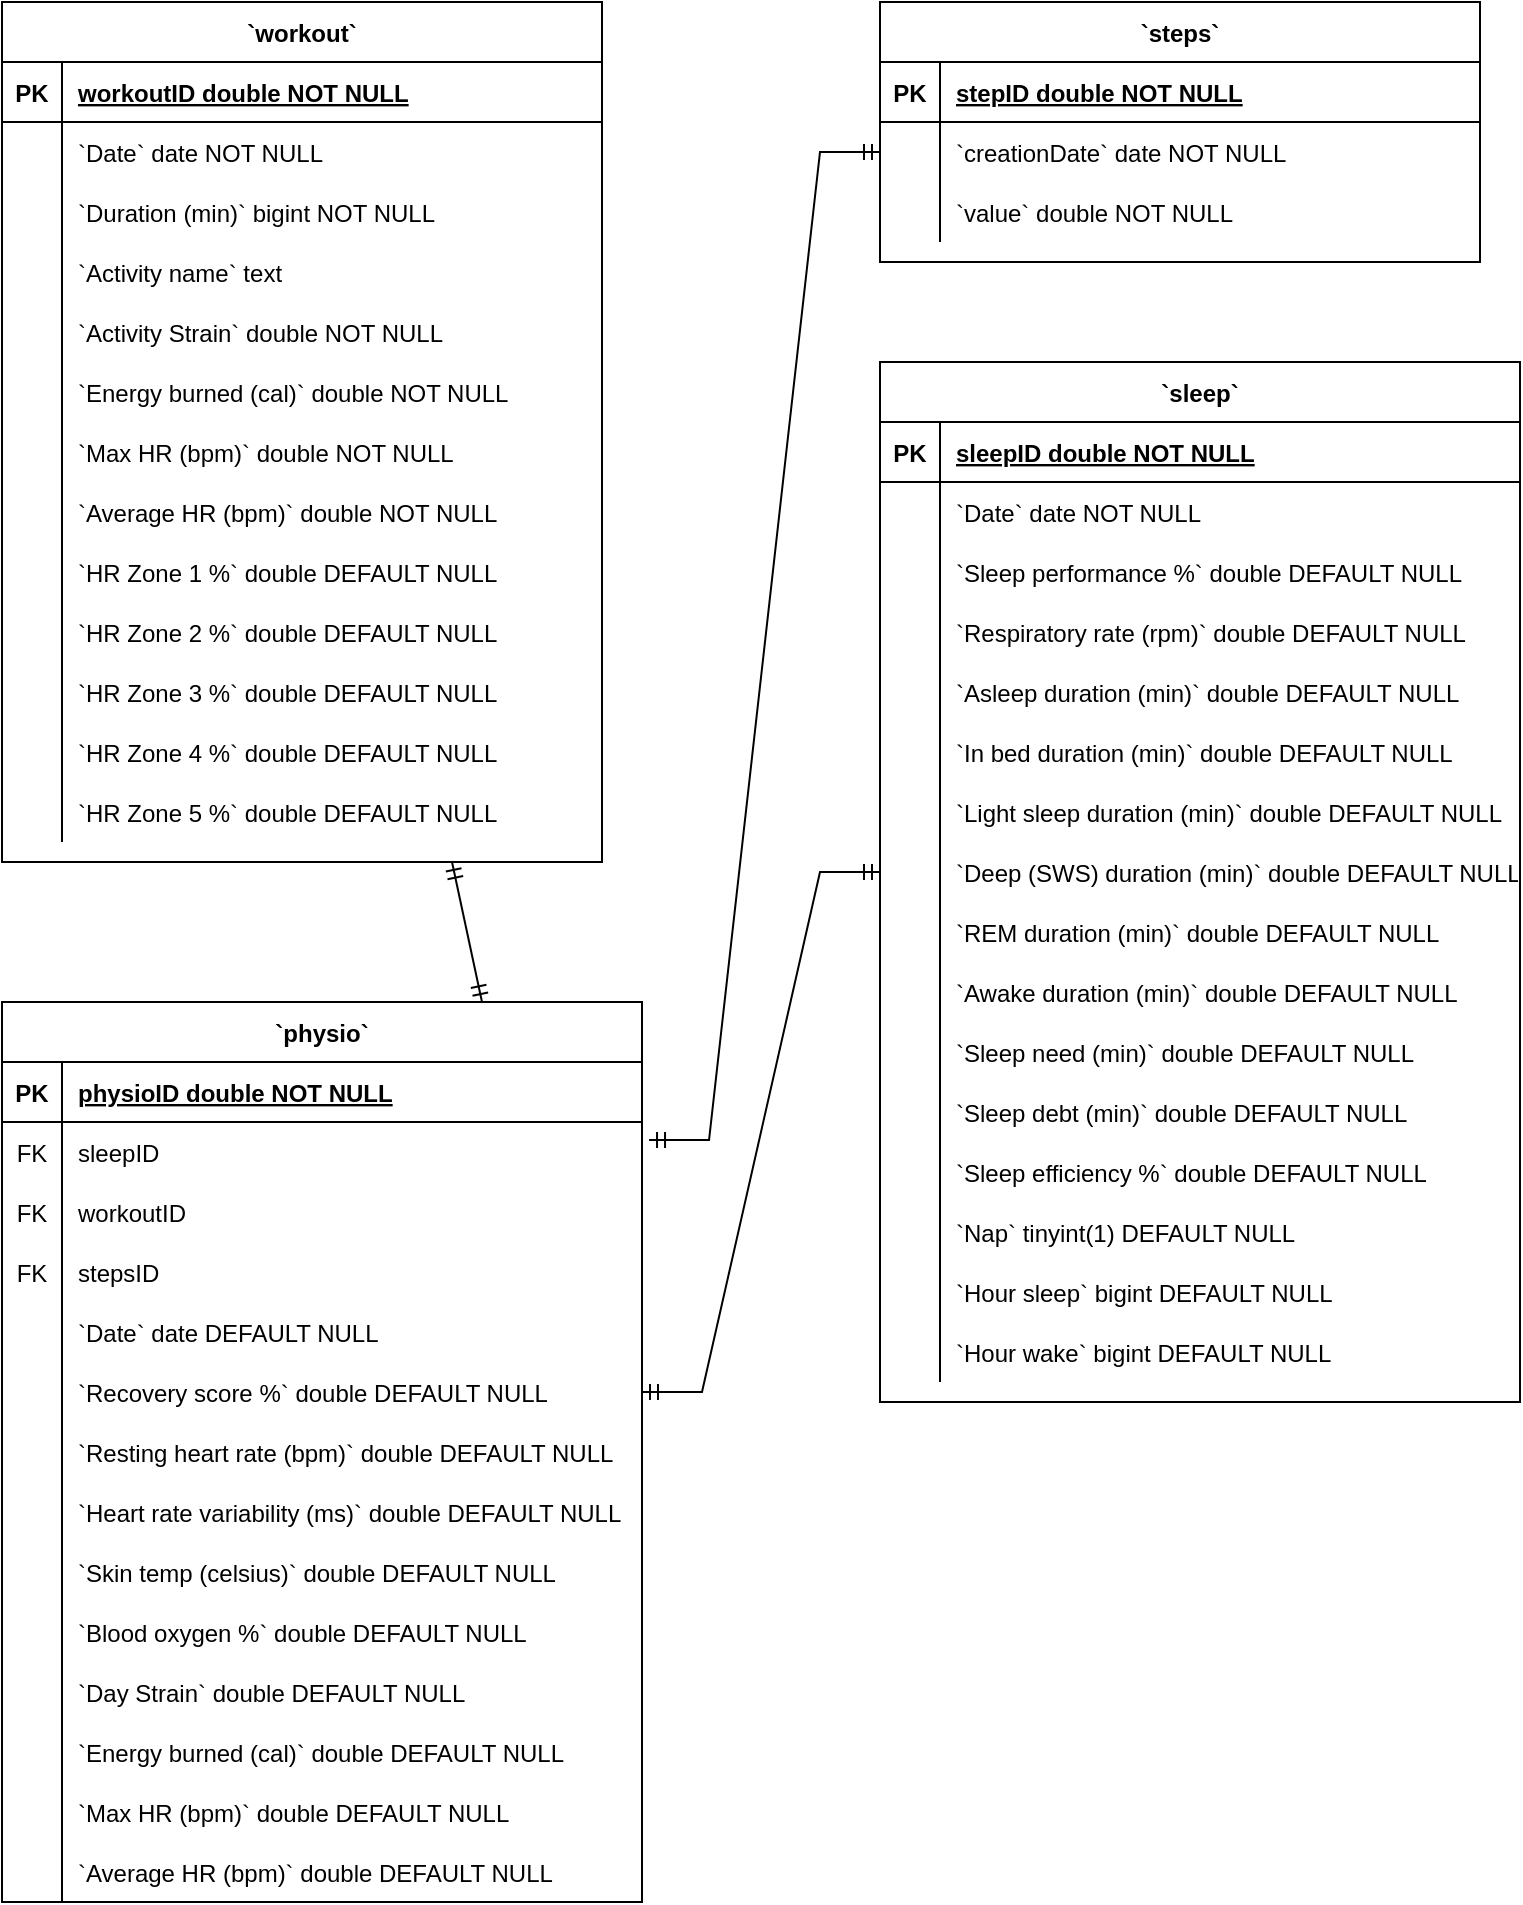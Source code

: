 <mxfile version="20.6.0" type="github">
  <diagram id="R2lEEEUBdFMjLlhIrx00" name="Page-1">
    <mxGraphModel dx="946" dy="1714" grid="1" gridSize="10" guides="1" tooltips="1" connect="1" arrows="1" fold="1" page="1" pageScale="1" pageWidth="850" pageHeight="1100" math="0" shadow="0" extFonts="Permanent Marker^https://fonts.googleapis.com/css?family=Permanent+Marker">
      <root>
        <mxCell id="0" />
        <mxCell id="1" parent="0" />
        <mxCell id="Vy5-Z5eL1tgsISnQETDO-15" value="`workout`" style="shape=table;startSize=30;container=1;collapsible=1;childLayout=tableLayout;fixedRows=1;rowLines=0;fontStyle=1;align=center;resizeLast=1;" vertex="1" parent="1">
          <mxGeometry x="41" y="-120" width="300" height="430" as="geometry" />
        </mxCell>
        <mxCell id="Vy5-Z5eL1tgsISnQETDO-247" value="" style="shape=tableRow;horizontal=0;startSize=0;swimlaneHead=0;swimlaneBody=0;fillColor=none;collapsible=0;dropTarget=0;points=[[0,0.5],[1,0.5]];portConstraint=eastwest;top=0;left=0;right=0;bottom=1;" vertex="1" parent="Vy5-Z5eL1tgsISnQETDO-15">
          <mxGeometry y="30" width="300" height="30" as="geometry" />
        </mxCell>
        <mxCell id="Vy5-Z5eL1tgsISnQETDO-248" value="PK" style="shape=partialRectangle;connectable=0;fillColor=none;top=0;left=0;bottom=0;right=0;fontStyle=1;overflow=hidden;" vertex="1" parent="Vy5-Z5eL1tgsISnQETDO-247">
          <mxGeometry width="30" height="30" as="geometry">
            <mxRectangle width="30" height="30" as="alternateBounds" />
          </mxGeometry>
        </mxCell>
        <mxCell id="Vy5-Z5eL1tgsISnQETDO-249" value="workoutID double NOT NULL" style="shape=partialRectangle;connectable=0;fillColor=none;top=0;left=0;bottom=0;right=0;align=left;spacingLeft=6;fontStyle=5;overflow=hidden;" vertex="1" parent="Vy5-Z5eL1tgsISnQETDO-247">
          <mxGeometry x="30" width="270" height="30" as="geometry">
            <mxRectangle width="270" height="30" as="alternateBounds" />
          </mxGeometry>
        </mxCell>
        <mxCell id="Vy5-Z5eL1tgsISnQETDO-52" value="" style="shape=tableRow;horizontal=0;startSize=0;swimlaneHead=0;swimlaneBody=0;fillColor=none;collapsible=0;dropTarget=0;points=[[0,0.5],[1,0.5]];portConstraint=eastwest;top=0;left=0;right=0;bottom=0;" vertex="1" parent="Vy5-Z5eL1tgsISnQETDO-15">
          <mxGeometry y="60" width="300" height="30" as="geometry" />
        </mxCell>
        <mxCell id="Vy5-Z5eL1tgsISnQETDO-53" value="" style="shape=partialRectangle;overflow=hidden;connectable=0;fillColor=none;top=0;left=0;bottom=0;right=0;fontStyle=1" vertex="1" parent="Vy5-Z5eL1tgsISnQETDO-52">
          <mxGeometry width="30" height="30" as="geometry">
            <mxRectangle width="30" height="30" as="alternateBounds" />
          </mxGeometry>
        </mxCell>
        <mxCell id="Vy5-Z5eL1tgsISnQETDO-54" value="`Date` date NOT NULL" style="shape=partialRectangle;overflow=hidden;connectable=0;fillColor=none;align=left;top=0;left=0;bottom=0;right=0;spacingLeft=6;" vertex="1" parent="Vy5-Z5eL1tgsISnQETDO-52">
          <mxGeometry x="30" width="270" height="30" as="geometry">
            <mxRectangle width="270" height="30" as="alternateBounds" />
          </mxGeometry>
        </mxCell>
        <mxCell id="Vy5-Z5eL1tgsISnQETDO-19" value="" style="shape=tableRow;horizontal=0;startSize=0;swimlaneHead=0;swimlaneBody=0;fillColor=none;collapsible=0;dropTarget=0;points=[[0,0.5],[1,0.5]];portConstraint=eastwest;top=0;left=0;right=0;bottom=0;" vertex="1" parent="Vy5-Z5eL1tgsISnQETDO-15">
          <mxGeometry y="90" width="300" height="30" as="geometry" />
        </mxCell>
        <mxCell id="Vy5-Z5eL1tgsISnQETDO-20" value="" style="shape=partialRectangle;overflow=hidden;connectable=0;fillColor=none;top=0;left=0;bottom=0;right=0;" vertex="1" parent="Vy5-Z5eL1tgsISnQETDO-19">
          <mxGeometry width="30" height="30" as="geometry">
            <mxRectangle width="30" height="30" as="alternateBounds" />
          </mxGeometry>
        </mxCell>
        <mxCell id="Vy5-Z5eL1tgsISnQETDO-21" value="`Duration (min)` bigint NOT NULL" style="shape=partialRectangle;overflow=hidden;connectable=0;fillColor=none;align=left;top=0;left=0;bottom=0;right=0;spacingLeft=6;" vertex="1" parent="Vy5-Z5eL1tgsISnQETDO-19">
          <mxGeometry x="30" width="270" height="30" as="geometry">
            <mxRectangle width="270" height="30" as="alternateBounds" />
          </mxGeometry>
        </mxCell>
        <mxCell id="Vy5-Z5eL1tgsISnQETDO-22" value="" style="shape=tableRow;horizontal=0;startSize=0;swimlaneHead=0;swimlaneBody=0;fillColor=none;collapsible=0;dropTarget=0;points=[[0,0.5],[1,0.5]];portConstraint=eastwest;top=0;left=0;right=0;bottom=0;" vertex="1" parent="Vy5-Z5eL1tgsISnQETDO-15">
          <mxGeometry y="120" width="300" height="30" as="geometry" />
        </mxCell>
        <mxCell id="Vy5-Z5eL1tgsISnQETDO-23" value="" style="shape=partialRectangle;overflow=hidden;connectable=0;fillColor=none;top=0;left=0;bottom=0;right=0;" vertex="1" parent="Vy5-Z5eL1tgsISnQETDO-22">
          <mxGeometry width="30" height="30" as="geometry">
            <mxRectangle width="30" height="30" as="alternateBounds" />
          </mxGeometry>
        </mxCell>
        <mxCell id="Vy5-Z5eL1tgsISnQETDO-24" value="`Activity name` text" style="shape=partialRectangle;overflow=hidden;connectable=0;fillColor=none;align=left;top=0;left=0;bottom=0;right=0;spacingLeft=6;" vertex="1" parent="Vy5-Z5eL1tgsISnQETDO-22">
          <mxGeometry x="30" width="270" height="30" as="geometry">
            <mxRectangle width="270" height="30" as="alternateBounds" />
          </mxGeometry>
        </mxCell>
        <mxCell id="Vy5-Z5eL1tgsISnQETDO-25" value="" style="shape=tableRow;horizontal=0;startSize=0;swimlaneHead=0;swimlaneBody=0;fillColor=none;collapsible=0;dropTarget=0;points=[[0,0.5],[1,0.5]];portConstraint=eastwest;top=0;left=0;right=0;bottom=0;" vertex="1" parent="Vy5-Z5eL1tgsISnQETDO-15">
          <mxGeometry y="150" width="300" height="30" as="geometry" />
        </mxCell>
        <mxCell id="Vy5-Z5eL1tgsISnQETDO-26" value="" style="shape=partialRectangle;overflow=hidden;connectable=0;fillColor=none;top=0;left=0;bottom=0;right=0;" vertex="1" parent="Vy5-Z5eL1tgsISnQETDO-25">
          <mxGeometry width="30" height="30" as="geometry">
            <mxRectangle width="30" height="30" as="alternateBounds" />
          </mxGeometry>
        </mxCell>
        <mxCell id="Vy5-Z5eL1tgsISnQETDO-27" value="`Activity Strain` double NOT NULL" style="shape=partialRectangle;overflow=hidden;connectable=0;fillColor=none;align=left;top=0;left=0;bottom=0;right=0;spacingLeft=6;" vertex="1" parent="Vy5-Z5eL1tgsISnQETDO-25">
          <mxGeometry x="30" width="270" height="30" as="geometry">
            <mxRectangle width="270" height="30" as="alternateBounds" />
          </mxGeometry>
        </mxCell>
        <mxCell id="Vy5-Z5eL1tgsISnQETDO-28" value="" style="shape=tableRow;horizontal=0;startSize=0;swimlaneHead=0;swimlaneBody=0;fillColor=none;collapsible=0;dropTarget=0;points=[[0,0.5],[1,0.5]];portConstraint=eastwest;top=0;left=0;right=0;bottom=0;" vertex="1" parent="Vy5-Z5eL1tgsISnQETDO-15">
          <mxGeometry y="180" width="300" height="30" as="geometry" />
        </mxCell>
        <mxCell id="Vy5-Z5eL1tgsISnQETDO-29" value="" style="shape=partialRectangle;overflow=hidden;connectable=0;fillColor=none;top=0;left=0;bottom=0;right=0;" vertex="1" parent="Vy5-Z5eL1tgsISnQETDO-28">
          <mxGeometry width="30" height="30" as="geometry">
            <mxRectangle width="30" height="30" as="alternateBounds" />
          </mxGeometry>
        </mxCell>
        <mxCell id="Vy5-Z5eL1tgsISnQETDO-30" value="`Energy burned (cal)` double NOT NULL" style="shape=partialRectangle;overflow=hidden;connectable=0;fillColor=none;align=left;top=0;left=0;bottom=0;right=0;spacingLeft=6;" vertex="1" parent="Vy5-Z5eL1tgsISnQETDO-28">
          <mxGeometry x="30" width="270" height="30" as="geometry">
            <mxRectangle width="270" height="30" as="alternateBounds" />
          </mxGeometry>
        </mxCell>
        <mxCell id="Vy5-Z5eL1tgsISnQETDO-31" value="" style="shape=tableRow;horizontal=0;startSize=0;swimlaneHead=0;swimlaneBody=0;fillColor=none;collapsible=0;dropTarget=0;points=[[0,0.5],[1,0.5]];portConstraint=eastwest;top=0;left=0;right=0;bottom=0;" vertex="1" parent="Vy5-Z5eL1tgsISnQETDO-15">
          <mxGeometry y="210" width="300" height="30" as="geometry" />
        </mxCell>
        <mxCell id="Vy5-Z5eL1tgsISnQETDO-32" value="" style="shape=partialRectangle;overflow=hidden;connectable=0;fillColor=none;top=0;left=0;bottom=0;right=0;" vertex="1" parent="Vy5-Z5eL1tgsISnQETDO-31">
          <mxGeometry width="30" height="30" as="geometry">
            <mxRectangle width="30" height="30" as="alternateBounds" />
          </mxGeometry>
        </mxCell>
        <mxCell id="Vy5-Z5eL1tgsISnQETDO-33" value="`Max HR (bpm)` double NOT NULL" style="shape=partialRectangle;overflow=hidden;connectable=0;fillColor=none;align=left;top=0;left=0;bottom=0;right=0;spacingLeft=6;" vertex="1" parent="Vy5-Z5eL1tgsISnQETDO-31">
          <mxGeometry x="30" width="270" height="30" as="geometry">
            <mxRectangle width="270" height="30" as="alternateBounds" />
          </mxGeometry>
        </mxCell>
        <mxCell id="Vy5-Z5eL1tgsISnQETDO-34" value="" style="shape=tableRow;horizontal=0;startSize=0;swimlaneHead=0;swimlaneBody=0;fillColor=none;collapsible=0;dropTarget=0;points=[[0,0.5],[1,0.5]];portConstraint=eastwest;top=0;left=0;right=0;bottom=0;" vertex="1" parent="Vy5-Z5eL1tgsISnQETDO-15">
          <mxGeometry y="240" width="300" height="30" as="geometry" />
        </mxCell>
        <mxCell id="Vy5-Z5eL1tgsISnQETDO-35" value="" style="shape=partialRectangle;overflow=hidden;connectable=0;fillColor=none;top=0;left=0;bottom=0;right=0;" vertex="1" parent="Vy5-Z5eL1tgsISnQETDO-34">
          <mxGeometry width="30" height="30" as="geometry">
            <mxRectangle width="30" height="30" as="alternateBounds" />
          </mxGeometry>
        </mxCell>
        <mxCell id="Vy5-Z5eL1tgsISnQETDO-36" value="`Average HR (bpm)` double NOT NULL" style="shape=partialRectangle;overflow=hidden;connectable=0;fillColor=none;align=left;top=0;left=0;bottom=0;right=0;spacingLeft=6;" vertex="1" parent="Vy5-Z5eL1tgsISnQETDO-34">
          <mxGeometry x="30" width="270" height="30" as="geometry">
            <mxRectangle width="270" height="30" as="alternateBounds" />
          </mxGeometry>
        </mxCell>
        <mxCell id="Vy5-Z5eL1tgsISnQETDO-37" value="" style="shape=tableRow;horizontal=0;startSize=0;swimlaneHead=0;swimlaneBody=0;fillColor=none;collapsible=0;dropTarget=0;points=[[0,0.5],[1,0.5]];portConstraint=eastwest;top=0;left=0;right=0;bottom=0;" vertex="1" parent="Vy5-Z5eL1tgsISnQETDO-15">
          <mxGeometry y="270" width="300" height="30" as="geometry" />
        </mxCell>
        <mxCell id="Vy5-Z5eL1tgsISnQETDO-38" value="" style="shape=partialRectangle;overflow=hidden;connectable=0;fillColor=none;top=0;left=0;bottom=0;right=0;" vertex="1" parent="Vy5-Z5eL1tgsISnQETDO-37">
          <mxGeometry width="30" height="30" as="geometry">
            <mxRectangle width="30" height="30" as="alternateBounds" />
          </mxGeometry>
        </mxCell>
        <mxCell id="Vy5-Z5eL1tgsISnQETDO-39" value="`HR Zone 1 %` double DEFAULT NULL" style="shape=partialRectangle;overflow=hidden;connectable=0;fillColor=none;align=left;top=0;left=0;bottom=0;right=0;spacingLeft=6;" vertex="1" parent="Vy5-Z5eL1tgsISnQETDO-37">
          <mxGeometry x="30" width="270" height="30" as="geometry">
            <mxRectangle width="270" height="30" as="alternateBounds" />
          </mxGeometry>
        </mxCell>
        <mxCell id="Vy5-Z5eL1tgsISnQETDO-40" value="" style="shape=tableRow;horizontal=0;startSize=0;swimlaneHead=0;swimlaneBody=0;fillColor=none;collapsible=0;dropTarget=0;points=[[0,0.5],[1,0.5]];portConstraint=eastwest;top=0;left=0;right=0;bottom=0;" vertex="1" parent="Vy5-Z5eL1tgsISnQETDO-15">
          <mxGeometry y="300" width="300" height="30" as="geometry" />
        </mxCell>
        <mxCell id="Vy5-Z5eL1tgsISnQETDO-41" value="" style="shape=partialRectangle;overflow=hidden;connectable=0;fillColor=none;top=0;left=0;bottom=0;right=0;" vertex="1" parent="Vy5-Z5eL1tgsISnQETDO-40">
          <mxGeometry width="30" height="30" as="geometry">
            <mxRectangle width="30" height="30" as="alternateBounds" />
          </mxGeometry>
        </mxCell>
        <mxCell id="Vy5-Z5eL1tgsISnQETDO-42" value="`HR Zone 2 %` double DEFAULT NULL" style="shape=partialRectangle;overflow=hidden;connectable=0;fillColor=none;align=left;top=0;left=0;bottom=0;right=0;spacingLeft=6;" vertex="1" parent="Vy5-Z5eL1tgsISnQETDO-40">
          <mxGeometry x="30" width="270" height="30" as="geometry">
            <mxRectangle width="270" height="30" as="alternateBounds" />
          </mxGeometry>
        </mxCell>
        <mxCell id="Vy5-Z5eL1tgsISnQETDO-43" value="" style="shape=tableRow;horizontal=0;startSize=0;swimlaneHead=0;swimlaneBody=0;fillColor=none;collapsible=0;dropTarget=0;points=[[0,0.5],[1,0.5]];portConstraint=eastwest;top=0;left=0;right=0;bottom=0;" vertex="1" parent="Vy5-Z5eL1tgsISnQETDO-15">
          <mxGeometry y="330" width="300" height="30" as="geometry" />
        </mxCell>
        <mxCell id="Vy5-Z5eL1tgsISnQETDO-44" value="" style="shape=partialRectangle;overflow=hidden;connectable=0;fillColor=none;top=0;left=0;bottom=0;right=0;" vertex="1" parent="Vy5-Z5eL1tgsISnQETDO-43">
          <mxGeometry width="30" height="30" as="geometry">
            <mxRectangle width="30" height="30" as="alternateBounds" />
          </mxGeometry>
        </mxCell>
        <mxCell id="Vy5-Z5eL1tgsISnQETDO-45" value="`HR Zone 3 %` double DEFAULT NULL" style="shape=partialRectangle;overflow=hidden;connectable=0;fillColor=none;align=left;top=0;left=0;bottom=0;right=0;spacingLeft=6;" vertex="1" parent="Vy5-Z5eL1tgsISnQETDO-43">
          <mxGeometry x="30" width="270" height="30" as="geometry">
            <mxRectangle width="270" height="30" as="alternateBounds" />
          </mxGeometry>
        </mxCell>
        <mxCell id="Vy5-Z5eL1tgsISnQETDO-46" value="" style="shape=tableRow;horizontal=0;startSize=0;swimlaneHead=0;swimlaneBody=0;fillColor=none;collapsible=0;dropTarget=0;points=[[0,0.5],[1,0.5]];portConstraint=eastwest;top=0;left=0;right=0;bottom=0;" vertex="1" parent="Vy5-Z5eL1tgsISnQETDO-15">
          <mxGeometry y="360" width="300" height="30" as="geometry" />
        </mxCell>
        <mxCell id="Vy5-Z5eL1tgsISnQETDO-47" value="" style="shape=partialRectangle;overflow=hidden;connectable=0;fillColor=none;top=0;left=0;bottom=0;right=0;" vertex="1" parent="Vy5-Z5eL1tgsISnQETDO-46">
          <mxGeometry width="30" height="30" as="geometry">
            <mxRectangle width="30" height="30" as="alternateBounds" />
          </mxGeometry>
        </mxCell>
        <mxCell id="Vy5-Z5eL1tgsISnQETDO-48" value="`HR Zone 4 %` double DEFAULT NULL" style="shape=partialRectangle;overflow=hidden;connectable=0;fillColor=none;align=left;top=0;left=0;bottom=0;right=0;spacingLeft=6;" vertex="1" parent="Vy5-Z5eL1tgsISnQETDO-46">
          <mxGeometry x="30" width="270" height="30" as="geometry">
            <mxRectangle width="270" height="30" as="alternateBounds" />
          </mxGeometry>
        </mxCell>
        <mxCell id="Vy5-Z5eL1tgsISnQETDO-49" value="" style="shape=tableRow;horizontal=0;startSize=0;swimlaneHead=0;swimlaneBody=0;fillColor=none;collapsible=0;dropTarget=0;points=[[0,0.5],[1,0.5]];portConstraint=eastwest;top=0;left=0;right=0;bottom=0;" vertex="1" parent="Vy5-Z5eL1tgsISnQETDO-15">
          <mxGeometry y="390" width="300" height="30" as="geometry" />
        </mxCell>
        <mxCell id="Vy5-Z5eL1tgsISnQETDO-50" value="" style="shape=partialRectangle;overflow=hidden;connectable=0;fillColor=none;top=0;left=0;bottom=0;right=0;" vertex="1" parent="Vy5-Z5eL1tgsISnQETDO-49">
          <mxGeometry width="30" height="30" as="geometry">
            <mxRectangle width="30" height="30" as="alternateBounds" />
          </mxGeometry>
        </mxCell>
        <mxCell id="Vy5-Z5eL1tgsISnQETDO-51" value="`HR Zone 5 %` double DEFAULT NULL" style="shape=partialRectangle;overflow=hidden;connectable=0;fillColor=none;align=left;top=0;left=0;bottom=0;right=0;spacingLeft=6;" vertex="1" parent="Vy5-Z5eL1tgsISnQETDO-49">
          <mxGeometry x="30" width="270" height="30" as="geometry">
            <mxRectangle width="270" height="30" as="alternateBounds" />
          </mxGeometry>
        </mxCell>
        <mxCell id="Vy5-Z5eL1tgsISnQETDO-96" value="`steps`" style="shape=table;startSize=30;container=1;collapsible=1;childLayout=tableLayout;fixedRows=1;rowLines=0;fontStyle=1;align=center;resizeLast=1;" vertex="1" parent="1">
          <mxGeometry x="480" y="-120" width="300" height="130" as="geometry" />
        </mxCell>
        <mxCell id="Vy5-Z5eL1tgsISnQETDO-250" value="" style="shape=tableRow;horizontal=0;startSize=0;swimlaneHead=0;swimlaneBody=0;fillColor=none;collapsible=0;dropTarget=0;points=[[0,0.5],[1,0.5]];portConstraint=eastwest;top=0;left=0;right=0;bottom=1;" vertex="1" parent="Vy5-Z5eL1tgsISnQETDO-96">
          <mxGeometry y="30" width="300" height="30" as="geometry" />
        </mxCell>
        <mxCell id="Vy5-Z5eL1tgsISnQETDO-251" value="PK" style="shape=partialRectangle;connectable=0;fillColor=none;top=0;left=0;bottom=0;right=0;fontStyle=1;overflow=hidden;" vertex="1" parent="Vy5-Z5eL1tgsISnQETDO-250">
          <mxGeometry width="30" height="30" as="geometry">
            <mxRectangle width="30" height="30" as="alternateBounds" />
          </mxGeometry>
        </mxCell>
        <mxCell id="Vy5-Z5eL1tgsISnQETDO-252" value="stepID double NOT NULL" style="shape=partialRectangle;connectable=0;fillColor=none;top=0;left=0;bottom=0;right=0;align=left;spacingLeft=6;fontStyle=5;overflow=hidden;" vertex="1" parent="Vy5-Z5eL1tgsISnQETDO-250">
          <mxGeometry x="30" width="270" height="30" as="geometry">
            <mxRectangle width="270" height="30" as="alternateBounds" />
          </mxGeometry>
        </mxCell>
        <mxCell id="Vy5-Z5eL1tgsISnQETDO-97" value="" style="shape=tableRow;horizontal=0;startSize=0;swimlaneHead=0;swimlaneBody=0;fillColor=none;collapsible=0;dropTarget=0;points=[[0,0.5],[1,0.5]];portConstraint=eastwest;top=0;left=0;right=0;bottom=0;" vertex="1" parent="Vy5-Z5eL1tgsISnQETDO-96">
          <mxGeometry y="60" width="300" height="30" as="geometry" />
        </mxCell>
        <mxCell id="Vy5-Z5eL1tgsISnQETDO-98" value="" style="shape=partialRectangle;overflow=hidden;connectable=0;fillColor=none;top=0;left=0;bottom=0;right=0;fontStyle=1" vertex="1" parent="Vy5-Z5eL1tgsISnQETDO-97">
          <mxGeometry width="30" height="30" as="geometry">
            <mxRectangle width="30" height="30" as="alternateBounds" />
          </mxGeometry>
        </mxCell>
        <mxCell id="Vy5-Z5eL1tgsISnQETDO-99" value="`creationDate` date NOT NULL" style="shape=partialRectangle;overflow=hidden;connectable=0;fillColor=none;align=left;top=0;left=0;bottom=0;right=0;spacingLeft=6;" vertex="1" parent="Vy5-Z5eL1tgsISnQETDO-97">
          <mxGeometry x="30" width="270" height="30" as="geometry">
            <mxRectangle width="270" height="30" as="alternateBounds" />
          </mxGeometry>
        </mxCell>
        <mxCell id="Vy5-Z5eL1tgsISnQETDO-100" value="" style="shape=tableRow;horizontal=0;startSize=0;swimlaneHead=0;swimlaneBody=0;fillColor=none;collapsible=0;dropTarget=0;points=[[0,0.5],[1,0.5]];portConstraint=eastwest;top=0;left=0;right=0;bottom=0;" vertex="1" parent="Vy5-Z5eL1tgsISnQETDO-96">
          <mxGeometry y="90" width="300" height="30" as="geometry" />
        </mxCell>
        <mxCell id="Vy5-Z5eL1tgsISnQETDO-101" value="" style="shape=partialRectangle;overflow=hidden;connectable=0;fillColor=none;top=0;left=0;bottom=0;right=0;" vertex="1" parent="Vy5-Z5eL1tgsISnQETDO-100">
          <mxGeometry width="30" height="30" as="geometry">
            <mxRectangle width="30" height="30" as="alternateBounds" />
          </mxGeometry>
        </mxCell>
        <mxCell id="Vy5-Z5eL1tgsISnQETDO-102" value="`value` double NOT NULL" style="shape=partialRectangle;overflow=hidden;connectable=0;fillColor=none;align=left;top=0;left=0;bottom=0;right=0;spacingLeft=6;" vertex="1" parent="Vy5-Z5eL1tgsISnQETDO-100">
          <mxGeometry x="30" width="270" height="30" as="geometry">
            <mxRectangle width="270" height="30" as="alternateBounds" />
          </mxGeometry>
        </mxCell>
        <mxCell id="Vy5-Z5eL1tgsISnQETDO-106" value="`sleep`" style="shape=table;startSize=30;container=1;collapsible=1;childLayout=tableLayout;fixedRows=1;rowLines=0;fontStyle=1;align=center;resizeLast=1;" vertex="1" parent="1">
          <mxGeometry x="480" y="60" width="320" height="520" as="geometry" />
        </mxCell>
        <mxCell id="Vy5-Z5eL1tgsISnQETDO-253" value="" style="shape=tableRow;horizontal=0;startSize=0;swimlaneHead=0;swimlaneBody=0;fillColor=none;collapsible=0;dropTarget=0;points=[[0,0.5],[1,0.5]];portConstraint=eastwest;top=0;left=0;right=0;bottom=1;" vertex="1" parent="Vy5-Z5eL1tgsISnQETDO-106">
          <mxGeometry y="30" width="320" height="30" as="geometry" />
        </mxCell>
        <mxCell id="Vy5-Z5eL1tgsISnQETDO-254" value="PK" style="shape=partialRectangle;connectable=0;fillColor=none;top=0;left=0;bottom=0;right=0;fontStyle=1;overflow=hidden;" vertex="1" parent="Vy5-Z5eL1tgsISnQETDO-253">
          <mxGeometry width="30" height="30" as="geometry">
            <mxRectangle width="30" height="30" as="alternateBounds" />
          </mxGeometry>
        </mxCell>
        <mxCell id="Vy5-Z5eL1tgsISnQETDO-255" value="sleepID double NOT NULL" style="shape=partialRectangle;connectable=0;fillColor=none;top=0;left=0;bottom=0;right=0;align=left;spacingLeft=6;fontStyle=5;overflow=hidden;" vertex="1" parent="Vy5-Z5eL1tgsISnQETDO-253">
          <mxGeometry x="30" width="290" height="30" as="geometry">
            <mxRectangle width="290" height="30" as="alternateBounds" />
          </mxGeometry>
        </mxCell>
        <mxCell id="Vy5-Z5eL1tgsISnQETDO-146" value="" style="shape=tableRow;horizontal=0;startSize=0;swimlaneHead=0;swimlaneBody=0;fillColor=none;collapsible=0;dropTarget=0;points=[[0,0.5],[1,0.5]];portConstraint=eastwest;top=0;left=0;right=0;bottom=0;" vertex="1" parent="Vy5-Z5eL1tgsISnQETDO-106">
          <mxGeometry y="60" width="320" height="30" as="geometry" />
        </mxCell>
        <mxCell id="Vy5-Z5eL1tgsISnQETDO-147" value="" style="shape=partialRectangle;overflow=hidden;connectable=0;fillColor=none;top=0;left=0;bottom=0;right=0;fontStyle=1" vertex="1" parent="Vy5-Z5eL1tgsISnQETDO-146">
          <mxGeometry width="30" height="30" as="geometry">
            <mxRectangle width="30" height="30" as="alternateBounds" />
          </mxGeometry>
        </mxCell>
        <mxCell id="Vy5-Z5eL1tgsISnQETDO-148" value="`Date` date NOT NULL" style="shape=partialRectangle;overflow=hidden;connectable=0;fillColor=none;align=left;top=0;left=0;bottom=0;right=0;spacingLeft=6;" vertex="1" parent="Vy5-Z5eL1tgsISnQETDO-146">
          <mxGeometry x="30" width="290" height="30" as="geometry">
            <mxRectangle width="290" height="30" as="alternateBounds" />
          </mxGeometry>
        </mxCell>
        <mxCell id="Vy5-Z5eL1tgsISnQETDO-110" value="" style="shape=tableRow;horizontal=0;startSize=0;swimlaneHead=0;swimlaneBody=0;fillColor=none;collapsible=0;dropTarget=0;points=[[0,0.5],[1,0.5]];portConstraint=eastwest;top=0;left=0;right=0;bottom=0;" vertex="1" parent="Vy5-Z5eL1tgsISnQETDO-106">
          <mxGeometry y="90" width="320" height="30" as="geometry" />
        </mxCell>
        <mxCell id="Vy5-Z5eL1tgsISnQETDO-111" value="" style="shape=partialRectangle;overflow=hidden;connectable=0;fillColor=none;top=0;left=0;bottom=0;right=0;" vertex="1" parent="Vy5-Z5eL1tgsISnQETDO-110">
          <mxGeometry width="30" height="30" as="geometry">
            <mxRectangle width="30" height="30" as="alternateBounds" />
          </mxGeometry>
        </mxCell>
        <mxCell id="Vy5-Z5eL1tgsISnQETDO-112" value="`Sleep performance %` double DEFAULT NULL" style="shape=partialRectangle;overflow=hidden;connectable=0;fillColor=none;align=left;top=0;left=0;bottom=0;right=0;spacingLeft=6;" vertex="1" parent="Vy5-Z5eL1tgsISnQETDO-110">
          <mxGeometry x="30" width="290" height="30" as="geometry">
            <mxRectangle width="290" height="30" as="alternateBounds" />
          </mxGeometry>
        </mxCell>
        <mxCell id="Vy5-Z5eL1tgsISnQETDO-113" value="" style="shape=tableRow;horizontal=0;startSize=0;swimlaneHead=0;swimlaneBody=0;fillColor=none;collapsible=0;dropTarget=0;points=[[0,0.5],[1,0.5]];portConstraint=eastwest;top=0;left=0;right=0;bottom=0;" vertex="1" parent="Vy5-Z5eL1tgsISnQETDO-106">
          <mxGeometry y="120" width="320" height="30" as="geometry" />
        </mxCell>
        <mxCell id="Vy5-Z5eL1tgsISnQETDO-114" value="" style="shape=partialRectangle;overflow=hidden;connectable=0;fillColor=none;top=0;left=0;bottom=0;right=0;" vertex="1" parent="Vy5-Z5eL1tgsISnQETDO-113">
          <mxGeometry width="30" height="30" as="geometry">
            <mxRectangle width="30" height="30" as="alternateBounds" />
          </mxGeometry>
        </mxCell>
        <mxCell id="Vy5-Z5eL1tgsISnQETDO-115" value="`Respiratory rate (rpm)` double DEFAULT NULL" style="shape=partialRectangle;overflow=hidden;connectable=0;fillColor=none;align=left;top=0;left=0;bottom=0;right=0;spacingLeft=6;" vertex="1" parent="Vy5-Z5eL1tgsISnQETDO-113">
          <mxGeometry x="30" width="290" height="30" as="geometry">
            <mxRectangle width="290" height="30" as="alternateBounds" />
          </mxGeometry>
        </mxCell>
        <mxCell id="Vy5-Z5eL1tgsISnQETDO-116" value="" style="shape=tableRow;horizontal=0;startSize=0;swimlaneHead=0;swimlaneBody=0;fillColor=none;collapsible=0;dropTarget=0;points=[[0,0.5],[1,0.5]];portConstraint=eastwest;top=0;left=0;right=0;bottom=0;" vertex="1" parent="Vy5-Z5eL1tgsISnQETDO-106">
          <mxGeometry y="150" width="320" height="30" as="geometry" />
        </mxCell>
        <mxCell id="Vy5-Z5eL1tgsISnQETDO-117" value="" style="shape=partialRectangle;overflow=hidden;connectable=0;fillColor=none;top=0;left=0;bottom=0;right=0;" vertex="1" parent="Vy5-Z5eL1tgsISnQETDO-116">
          <mxGeometry width="30" height="30" as="geometry">
            <mxRectangle width="30" height="30" as="alternateBounds" />
          </mxGeometry>
        </mxCell>
        <mxCell id="Vy5-Z5eL1tgsISnQETDO-118" value="`Asleep duration (min)` double DEFAULT NULL" style="shape=partialRectangle;overflow=hidden;connectable=0;fillColor=none;align=left;top=0;left=0;bottom=0;right=0;spacingLeft=6;" vertex="1" parent="Vy5-Z5eL1tgsISnQETDO-116">
          <mxGeometry x="30" width="290" height="30" as="geometry">
            <mxRectangle width="290" height="30" as="alternateBounds" />
          </mxGeometry>
        </mxCell>
        <mxCell id="Vy5-Z5eL1tgsISnQETDO-119" value="" style="shape=tableRow;horizontal=0;startSize=0;swimlaneHead=0;swimlaneBody=0;fillColor=none;collapsible=0;dropTarget=0;points=[[0,0.5],[1,0.5]];portConstraint=eastwest;top=0;left=0;right=0;bottom=0;" vertex="1" parent="Vy5-Z5eL1tgsISnQETDO-106">
          <mxGeometry y="180" width="320" height="30" as="geometry" />
        </mxCell>
        <mxCell id="Vy5-Z5eL1tgsISnQETDO-120" value="" style="shape=partialRectangle;overflow=hidden;connectable=0;fillColor=none;top=0;left=0;bottom=0;right=0;" vertex="1" parent="Vy5-Z5eL1tgsISnQETDO-119">
          <mxGeometry width="30" height="30" as="geometry">
            <mxRectangle width="30" height="30" as="alternateBounds" />
          </mxGeometry>
        </mxCell>
        <mxCell id="Vy5-Z5eL1tgsISnQETDO-121" value="`In bed duration (min)` double DEFAULT NULL" style="shape=partialRectangle;overflow=hidden;connectable=0;fillColor=none;align=left;top=0;left=0;bottom=0;right=0;spacingLeft=6;" vertex="1" parent="Vy5-Z5eL1tgsISnQETDO-119">
          <mxGeometry x="30" width="290" height="30" as="geometry">
            <mxRectangle width="290" height="30" as="alternateBounds" />
          </mxGeometry>
        </mxCell>
        <mxCell id="Vy5-Z5eL1tgsISnQETDO-122" value="" style="shape=tableRow;horizontal=0;startSize=0;swimlaneHead=0;swimlaneBody=0;fillColor=none;collapsible=0;dropTarget=0;points=[[0,0.5],[1,0.5]];portConstraint=eastwest;top=0;left=0;right=0;bottom=0;" vertex="1" parent="Vy5-Z5eL1tgsISnQETDO-106">
          <mxGeometry y="210" width="320" height="30" as="geometry" />
        </mxCell>
        <mxCell id="Vy5-Z5eL1tgsISnQETDO-123" value="" style="shape=partialRectangle;overflow=hidden;connectable=0;fillColor=none;top=0;left=0;bottom=0;right=0;" vertex="1" parent="Vy5-Z5eL1tgsISnQETDO-122">
          <mxGeometry width="30" height="30" as="geometry">
            <mxRectangle width="30" height="30" as="alternateBounds" />
          </mxGeometry>
        </mxCell>
        <mxCell id="Vy5-Z5eL1tgsISnQETDO-124" value="`Light sleep duration (min)` double DEFAULT NULL" style="shape=partialRectangle;overflow=hidden;connectable=0;fillColor=none;align=left;top=0;left=0;bottom=0;right=0;spacingLeft=6;" vertex="1" parent="Vy5-Z5eL1tgsISnQETDO-122">
          <mxGeometry x="30" width="290" height="30" as="geometry">
            <mxRectangle width="290" height="30" as="alternateBounds" />
          </mxGeometry>
        </mxCell>
        <mxCell id="Vy5-Z5eL1tgsISnQETDO-125" value="" style="shape=tableRow;horizontal=0;startSize=0;swimlaneHead=0;swimlaneBody=0;fillColor=none;collapsible=0;dropTarget=0;points=[[0,0.5],[1,0.5]];portConstraint=eastwest;top=0;left=0;right=0;bottom=0;" vertex="1" parent="Vy5-Z5eL1tgsISnQETDO-106">
          <mxGeometry y="240" width="320" height="30" as="geometry" />
        </mxCell>
        <mxCell id="Vy5-Z5eL1tgsISnQETDO-126" value="" style="shape=partialRectangle;overflow=hidden;connectable=0;fillColor=none;top=0;left=0;bottom=0;right=0;" vertex="1" parent="Vy5-Z5eL1tgsISnQETDO-125">
          <mxGeometry width="30" height="30" as="geometry">
            <mxRectangle width="30" height="30" as="alternateBounds" />
          </mxGeometry>
        </mxCell>
        <mxCell id="Vy5-Z5eL1tgsISnQETDO-127" value="`Deep (SWS) duration (min)` double DEFAULT NULL" style="shape=partialRectangle;overflow=hidden;connectable=0;fillColor=none;align=left;top=0;left=0;bottom=0;right=0;spacingLeft=6;" vertex="1" parent="Vy5-Z5eL1tgsISnQETDO-125">
          <mxGeometry x="30" width="290" height="30" as="geometry">
            <mxRectangle width="290" height="30" as="alternateBounds" />
          </mxGeometry>
        </mxCell>
        <mxCell id="Vy5-Z5eL1tgsISnQETDO-128" value="" style="shape=tableRow;horizontal=0;startSize=0;swimlaneHead=0;swimlaneBody=0;fillColor=none;collapsible=0;dropTarget=0;points=[[0,0.5],[1,0.5]];portConstraint=eastwest;top=0;left=0;right=0;bottom=0;" vertex="1" parent="Vy5-Z5eL1tgsISnQETDO-106">
          <mxGeometry y="270" width="320" height="30" as="geometry" />
        </mxCell>
        <mxCell id="Vy5-Z5eL1tgsISnQETDO-129" value="" style="shape=partialRectangle;overflow=hidden;connectable=0;fillColor=none;top=0;left=0;bottom=0;right=0;" vertex="1" parent="Vy5-Z5eL1tgsISnQETDO-128">
          <mxGeometry width="30" height="30" as="geometry">
            <mxRectangle width="30" height="30" as="alternateBounds" />
          </mxGeometry>
        </mxCell>
        <mxCell id="Vy5-Z5eL1tgsISnQETDO-130" value="`REM duration (min)` double DEFAULT NULL" style="shape=partialRectangle;overflow=hidden;connectable=0;fillColor=none;align=left;top=0;left=0;bottom=0;right=0;spacingLeft=6;" vertex="1" parent="Vy5-Z5eL1tgsISnQETDO-128">
          <mxGeometry x="30" width="290" height="30" as="geometry">
            <mxRectangle width="290" height="30" as="alternateBounds" />
          </mxGeometry>
        </mxCell>
        <mxCell id="Vy5-Z5eL1tgsISnQETDO-131" value="" style="shape=tableRow;horizontal=0;startSize=0;swimlaneHead=0;swimlaneBody=0;fillColor=none;collapsible=0;dropTarget=0;points=[[0,0.5],[1,0.5]];portConstraint=eastwest;top=0;left=0;right=0;bottom=0;" vertex="1" parent="Vy5-Z5eL1tgsISnQETDO-106">
          <mxGeometry y="300" width="320" height="30" as="geometry" />
        </mxCell>
        <mxCell id="Vy5-Z5eL1tgsISnQETDO-132" value="" style="shape=partialRectangle;overflow=hidden;connectable=0;fillColor=none;top=0;left=0;bottom=0;right=0;" vertex="1" parent="Vy5-Z5eL1tgsISnQETDO-131">
          <mxGeometry width="30" height="30" as="geometry">
            <mxRectangle width="30" height="30" as="alternateBounds" />
          </mxGeometry>
        </mxCell>
        <mxCell id="Vy5-Z5eL1tgsISnQETDO-133" value="`Awake duration (min)` double DEFAULT NULL" style="shape=partialRectangle;overflow=hidden;connectable=0;fillColor=none;align=left;top=0;left=0;bottom=0;right=0;spacingLeft=6;" vertex="1" parent="Vy5-Z5eL1tgsISnQETDO-131">
          <mxGeometry x="30" width="290" height="30" as="geometry">
            <mxRectangle width="290" height="30" as="alternateBounds" />
          </mxGeometry>
        </mxCell>
        <mxCell id="Vy5-Z5eL1tgsISnQETDO-134" value="" style="shape=tableRow;horizontal=0;startSize=0;swimlaneHead=0;swimlaneBody=0;fillColor=none;collapsible=0;dropTarget=0;points=[[0,0.5],[1,0.5]];portConstraint=eastwest;top=0;left=0;right=0;bottom=0;" vertex="1" parent="Vy5-Z5eL1tgsISnQETDO-106">
          <mxGeometry y="330" width="320" height="30" as="geometry" />
        </mxCell>
        <mxCell id="Vy5-Z5eL1tgsISnQETDO-135" value="" style="shape=partialRectangle;overflow=hidden;connectable=0;fillColor=none;top=0;left=0;bottom=0;right=0;" vertex="1" parent="Vy5-Z5eL1tgsISnQETDO-134">
          <mxGeometry width="30" height="30" as="geometry">
            <mxRectangle width="30" height="30" as="alternateBounds" />
          </mxGeometry>
        </mxCell>
        <mxCell id="Vy5-Z5eL1tgsISnQETDO-136" value="`Sleep need (min)` double DEFAULT NULL" style="shape=partialRectangle;overflow=hidden;connectable=0;fillColor=none;align=left;top=0;left=0;bottom=0;right=0;spacingLeft=6;" vertex="1" parent="Vy5-Z5eL1tgsISnQETDO-134">
          <mxGeometry x="30" width="290" height="30" as="geometry">
            <mxRectangle width="290" height="30" as="alternateBounds" />
          </mxGeometry>
        </mxCell>
        <mxCell id="Vy5-Z5eL1tgsISnQETDO-137" value="" style="shape=tableRow;horizontal=0;startSize=0;swimlaneHead=0;swimlaneBody=0;fillColor=none;collapsible=0;dropTarget=0;points=[[0,0.5],[1,0.5]];portConstraint=eastwest;top=0;left=0;right=0;bottom=0;" vertex="1" parent="Vy5-Z5eL1tgsISnQETDO-106">
          <mxGeometry y="360" width="320" height="30" as="geometry" />
        </mxCell>
        <mxCell id="Vy5-Z5eL1tgsISnQETDO-138" value="" style="shape=partialRectangle;overflow=hidden;connectable=0;fillColor=none;top=0;left=0;bottom=0;right=0;" vertex="1" parent="Vy5-Z5eL1tgsISnQETDO-137">
          <mxGeometry width="30" height="30" as="geometry">
            <mxRectangle width="30" height="30" as="alternateBounds" />
          </mxGeometry>
        </mxCell>
        <mxCell id="Vy5-Z5eL1tgsISnQETDO-139" value="`Sleep debt (min)` double DEFAULT NULL" style="shape=partialRectangle;overflow=hidden;connectable=0;fillColor=none;align=left;top=0;left=0;bottom=0;right=0;spacingLeft=6;" vertex="1" parent="Vy5-Z5eL1tgsISnQETDO-137">
          <mxGeometry x="30" width="290" height="30" as="geometry">
            <mxRectangle width="290" height="30" as="alternateBounds" />
          </mxGeometry>
        </mxCell>
        <mxCell id="Vy5-Z5eL1tgsISnQETDO-140" value="" style="shape=tableRow;horizontal=0;startSize=0;swimlaneHead=0;swimlaneBody=0;fillColor=none;collapsible=0;dropTarget=0;points=[[0,0.5],[1,0.5]];portConstraint=eastwest;top=0;left=0;right=0;bottom=0;" vertex="1" parent="Vy5-Z5eL1tgsISnQETDO-106">
          <mxGeometry y="390" width="320" height="30" as="geometry" />
        </mxCell>
        <mxCell id="Vy5-Z5eL1tgsISnQETDO-141" value="" style="shape=partialRectangle;overflow=hidden;connectable=0;fillColor=none;top=0;left=0;bottom=0;right=0;" vertex="1" parent="Vy5-Z5eL1tgsISnQETDO-140">
          <mxGeometry width="30" height="30" as="geometry">
            <mxRectangle width="30" height="30" as="alternateBounds" />
          </mxGeometry>
        </mxCell>
        <mxCell id="Vy5-Z5eL1tgsISnQETDO-142" value="`Sleep efficiency %` double DEFAULT NULL" style="shape=partialRectangle;overflow=hidden;connectable=0;fillColor=none;align=left;top=0;left=0;bottom=0;right=0;spacingLeft=6;" vertex="1" parent="Vy5-Z5eL1tgsISnQETDO-140">
          <mxGeometry x="30" width="290" height="30" as="geometry">
            <mxRectangle width="290" height="30" as="alternateBounds" />
          </mxGeometry>
        </mxCell>
        <mxCell id="Vy5-Z5eL1tgsISnQETDO-143" value="" style="shape=tableRow;horizontal=0;startSize=0;swimlaneHead=0;swimlaneBody=0;fillColor=none;collapsible=0;dropTarget=0;points=[[0,0.5],[1,0.5]];portConstraint=eastwest;top=0;left=0;right=0;bottom=0;" vertex="1" parent="Vy5-Z5eL1tgsISnQETDO-106">
          <mxGeometry y="420" width="320" height="30" as="geometry" />
        </mxCell>
        <mxCell id="Vy5-Z5eL1tgsISnQETDO-144" value="" style="shape=partialRectangle;overflow=hidden;connectable=0;fillColor=none;top=0;left=0;bottom=0;right=0;" vertex="1" parent="Vy5-Z5eL1tgsISnQETDO-143">
          <mxGeometry width="30" height="30" as="geometry">
            <mxRectangle width="30" height="30" as="alternateBounds" />
          </mxGeometry>
        </mxCell>
        <mxCell id="Vy5-Z5eL1tgsISnQETDO-145" value="`Nap` tinyint(1) DEFAULT NULL" style="shape=partialRectangle;overflow=hidden;connectable=0;fillColor=none;align=left;top=0;left=0;bottom=0;right=0;spacingLeft=6;" vertex="1" parent="Vy5-Z5eL1tgsISnQETDO-143">
          <mxGeometry x="30" width="290" height="30" as="geometry">
            <mxRectangle width="290" height="30" as="alternateBounds" />
          </mxGeometry>
        </mxCell>
        <mxCell id="Vy5-Z5eL1tgsISnQETDO-149" value="" style="shape=tableRow;horizontal=0;startSize=0;swimlaneHead=0;swimlaneBody=0;fillColor=none;collapsible=0;dropTarget=0;points=[[0,0.5],[1,0.5]];portConstraint=eastwest;top=0;left=0;right=0;bottom=0;" vertex="1" parent="Vy5-Z5eL1tgsISnQETDO-106">
          <mxGeometry y="450" width="320" height="30" as="geometry" />
        </mxCell>
        <mxCell id="Vy5-Z5eL1tgsISnQETDO-150" value="" style="shape=partialRectangle;overflow=hidden;connectable=0;fillColor=none;top=0;left=0;bottom=0;right=0;" vertex="1" parent="Vy5-Z5eL1tgsISnQETDO-149">
          <mxGeometry width="30" height="30" as="geometry">
            <mxRectangle width="30" height="30" as="alternateBounds" />
          </mxGeometry>
        </mxCell>
        <mxCell id="Vy5-Z5eL1tgsISnQETDO-151" value="`Hour sleep` bigint DEFAULT NULL" style="shape=partialRectangle;overflow=hidden;connectable=0;fillColor=none;align=left;top=0;left=0;bottom=0;right=0;spacingLeft=6;" vertex="1" parent="Vy5-Z5eL1tgsISnQETDO-149">
          <mxGeometry x="30" width="290" height="30" as="geometry">
            <mxRectangle width="290" height="30" as="alternateBounds" />
          </mxGeometry>
        </mxCell>
        <mxCell id="Vy5-Z5eL1tgsISnQETDO-152" value="" style="shape=tableRow;horizontal=0;startSize=0;swimlaneHead=0;swimlaneBody=0;fillColor=none;collapsible=0;dropTarget=0;points=[[0,0.5],[1,0.5]];portConstraint=eastwest;top=0;left=0;right=0;bottom=0;" vertex="1" parent="Vy5-Z5eL1tgsISnQETDO-106">
          <mxGeometry y="480" width="320" height="30" as="geometry" />
        </mxCell>
        <mxCell id="Vy5-Z5eL1tgsISnQETDO-153" value="" style="shape=partialRectangle;overflow=hidden;connectable=0;fillColor=none;top=0;left=0;bottom=0;right=0;" vertex="1" parent="Vy5-Z5eL1tgsISnQETDO-152">
          <mxGeometry width="30" height="30" as="geometry">
            <mxRectangle width="30" height="30" as="alternateBounds" />
          </mxGeometry>
        </mxCell>
        <mxCell id="Vy5-Z5eL1tgsISnQETDO-154" value="`Hour wake` bigint DEFAULT NULL" style="shape=partialRectangle;overflow=hidden;connectable=0;fillColor=none;align=left;top=0;left=0;bottom=0;right=0;spacingLeft=6;" vertex="1" parent="Vy5-Z5eL1tgsISnQETDO-152">
          <mxGeometry x="30" width="290" height="30" as="geometry">
            <mxRectangle width="290" height="30" as="alternateBounds" />
          </mxGeometry>
        </mxCell>
        <mxCell id="Vy5-Z5eL1tgsISnQETDO-158" value="`physio`" style="shape=table;startSize=30;container=1;collapsible=1;childLayout=tableLayout;fixedRows=1;rowLines=0;fontStyle=1;align=center;resizeLast=1;" vertex="1" parent="1">
          <mxGeometry x="41" y="380" width="320" height="450" as="geometry" />
        </mxCell>
        <mxCell id="Vy5-Z5eL1tgsISnQETDO-256" value="" style="shape=tableRow;horizontal=0;startSize=0;swimlaneHead=0;swimlaneBody=0;fillColor=none;collapsible=0;dropTarget=0;points=[[0,0.5],[1,0.5]];portConstraint=eastwest;top=0;left=0;right=0;bottom=1;" vertex="1" parent="Vy5-Z5eL1tgsISnQETDO-158">
          <mxGeometry y="30" width="320" height="30" as="geometry" />
        </mxCell>
        <mxCell id="Vy5-Z5eL1tgsISnQETDO-257" value="PK" style="shape=partialRectangle;connectable=0;fillColor=none;top=0;left=0;bottom=0;right=0;fontStyle=1;overflow=hidden;" vertex="1" parent="Vy5-Z5eL1tgsISnQETDO-256">
          <mxGeometry width="30" height="30" as="geometry">
            <mxRectangle width="30" height="30" as="alternateBounds" />
          </mxGeometry>
        </mxCell>
        <mxCell id="Vy5-Z5eL1tgsISnQETDO-258" value="physioID double NOT NULL" style="shape=partialRectangle;connectable=0;fillColor=none;top=0;left=0;bottom=0;right=0;align=left;spacingLeft=6;fontStyle=5;overflow=hidden;" vertex="1" parent="Vy5-Z5eL1tgsISnQETDO-256">
          <mxGeometry x="30" width="290" height="30" as="geometry">
            <mxRectangle width="290" height="30" as="alternateBounds" />
          </mxGeometry>
        </mxCell>
        <mxCell id="Vy5-Z5eL1tgsISnQETDO-263" value="" style="shape=tableRow;horizontal=0;startSize=0;swimlaneHead=0;swimlaneBody=0;fillColor=none;collapsible=0;dropTarget=0;points=[[0,0.5],[1,0.5]];portConstraint=eastwest;top=0;left=0;right=0;bottom=0;" vertex="1" parent="Vy5-Z5eL1tgsISnQETDO-158">
          <mxGeometry y="60" width="320" height="30" as="geometry" />
        </mxCell>
        <mxCell id="Vy5-Z5eL1tgsISnQETDO-264" value="FK" style="shape=partialRectangle;connectable=0;fillColor=none;top=0;left=0;bottom=0;right=0;fontStyle=0;overflow=hidden;" vertex="1" parent="Vy5-Z5eL1tgsISnQETDO-263">
          <mxGeometry width="30" height="30" as="geometry">
            <mxRectangle width="30" height="30" as="alternateBounds" />
          </mxGeometry>
        </mxCell>
        <mxCell id="Vy5-Z5eL1tgsISnQETDO-265" value="sleepID" style="shape=partialRectangle;connectable=0;fillColor=none;top=0;left=0;bottom=0;right=0;align=left;spacingLeft=6;fontStyle=0;overflow=hidden;" vertex="1" parent="Vy5-Z5eL1tgsISnQETDO-263">
          <mxGeometry x="30" width="290" height="30" as="geometry">
            <mxRectangle width="290" height="30" as="alternateBounds" />
          </mxGeometry>
        </mxCell>
        <mxCell id="Vy5-Z5eL1tgsISnQETDO-269" value="" style="shape=tableRow;horizontal=0;startSize=0;swimlaneHead=0;swimlaneBody=0;fillColor=none;collapsible=0;dropTarget=0;points=[[0,0.5],[1,0.5]];portConstraint=eastwest;top=0;left=0;right=0;bottom=0;" vertex="1" parent="Vy5-Z5eL1tgsISnQETDO-158">
          <mxGeometry y="90" width="320" height="30" as="geometry" />
        </mxCell>
        <mxCell id="Vy5-Z5eL1tgsISnQETDO-270" value="FK" style="shape=partialRectangle;connectable=0;fillColor=none;top=0;left=0;bottom=0;right=0;fontStyle=0;overflow=hidden;" vertex="1" parent="Vy5-Z5eL1tgsISnQETDO-269">
          <mxGeometry width="30" height="30" as="geometry">
            <mxRectangle width="30" height="30" as="alternateBounds" />
          </mxGeometry>
        </mxCell>
        <mxCell id="Vy5-Z5eL1tgsISnQETDO-271" value="workoutID" style="shape=partialRectangle;connectable=0;fillColor=none;top=0;left=0;bottom=0;right=0;align=left;spacingLeft=6;fontStyle=0;overflow=hidden;" vertex="1" parent="Vy5-Z5eL1tgsISnQETDO-269">
          <mxGeometry x="30" width="290" height="30" as="geometry">
            <mxRectangle width="290" height="30" as="alternateBounds" />
          </mxGeometry>
        </mxCell>
        <mxCell id="Vy5-Z5eL1tgsISnQETDO-272" value="" style="shape=tableRow;horizontal=0;startSize=0;swimlaneHead=0;swimlaneBody=0;fillColor=none;collapsible=0;dropTarget=0;points=[[0,0.5],[1,0.5]];portConstraint=eastwest;top=0;left=0;right=0;bottom=0;" vertex="1" parent="Vy5-Z5eL1tgsISnQETDO-158">
          <mxGeometry y="120" width="320" height="30" as="geometry" />
        </mxCell>
        <mxCell id="Vy5-Z5eL1tgsISnQETDO-273" value="FK" style="shape=partialRectangle;connectable=0;fillColor=none;top=0;left=0;bottom=0;right=0;fontStyle=0;overflow=hidden;" vertex="1" parent="Vy5-Z5eL1tgsISnQETDO-272">
          <mxGeometry width="30" height="30" as="geometry">
            <mxRectangle width="30" height="30" as="alternateBounds" />
          </mxGeometry>
        </mxCell>
        <mxCell id="Vy5-Z5eL1tgsISnQETDO-274" value="stepsID" style="shape=partialRectangle;connectable=0;fillColor=none;top=0;left=0;bottom=0;right=0;align=left;spacingLeft=6;fontStyle=0;overflow=hidden;" vertex="1" parent="Vy5-Z5eL1tgsISnQETDO-272">
          <mxGeometry x="30" width="290" height="30" as="geometry">
            <mxRectangle width="290" height="30" as="alternateBounds" />
          </mxGeometry>
        </mxCell>
        <mxCell id="Vy5-Z5eL1tgsISnQETDO-237" value="" style="shape=tableRow;horizontal=0;startSize=0;swimlaneHead=0;swimlaneBody=0;fillColor=none;collapsible=0;dropTarget=0;points=[[0,0.5],[1,0.5]];portConstraint=eastwest;top=0;left=0;right=0;bottom=0;" vertex="1" parent="Vy5-Z5eL1tgsISnQETDO-158">
          <mxGeometry y="150" width="320" height="30" as="geometry" />
        </mxCell>
        <mxCell id="Vy5-Z5eL1tgsISnQETDO-238" value="" style="shape=partialRectangle;overflow=hidden;connectable=0;fillColor=none;top=0;left=0;bottom=0;right=0;fontStyle=1" vertex="1" parent="Vy5-Z5eL1tgsISnQETDO-237">
          <mxGeometry width="30" height="30" as="geometry">
            <mxRectangle width="30" height="30" as="alternateBounds" />
          </mxGeometry>
        </mxCell>
        <mxCell id="Vy5-Z5eL1tgsISnQETDO-239" value="`Date` date DEFAULT NULL" style="shape=partialRectangle;overflow=hidden;connectable=0;fillColor=none;align=left;top=0;left=0;bottom=0;right=0;spacingLeft=6;" vertex="1" parent="Vy5-Z5eL1tgsISnQETDO-237">
          <mxGeometry x="30" width="290" height="30" as="geometry">
            <mxRectangle width="290" height="30" as="alternateBounds" />
          </mxGeometry>
        </mxCell>
        <mxCell id="Vy5-Z5eL1tgsISnQETDO-171" value="" style="shape=tableRow;horizontal=0;startSize=0;swimlaneHead=0;swimlaneBody=0;fillColor=none;collapsible=0;dropTarget=0;points=[[0,0.5],[1,0.5]];portConstraint=eastwest;top=0;left=0;right=0;bottom=0;" vertex="1" parent="Vy5-Z5eL1tgsISnQETDO-158">
          <mxGeometry y="180" width="320" height="30" as="geometry" />
        </mxCell>
        <mxCell id="Vy5-Z5eL1tgsISnQETDO-172" value="" style="shape=partialRectangle;overflow=hidden;connectable=0;fillColor=none;top=0;left=0;bottom=0;right=0;" vertex="1" parent="Vy5-Z5eL1tgsISnQETDO-171">
          <mxGeometry width="30" height="30" as="geometry">
            <mxRectangle width="30" height="30" as="alternateBounds" />
          </mxGeometry>
        </mxCell>
        <mxCell id="Vy5-Z5eL1tgsISnQETDO-173" value="`Recovery score %` double DEFAULT NULL" style="shape=partialRectangle;overflow=hidden;connectable=0;fillColor=none;align=left;top=0;left=0;bottom=0;right=0;spacingLeft=6;" vertex="1" parent="Vy5-Z5eL1tgsISnQETDO-171">
          <mxGeometry x="30" width="290" height="30" as="geometry">
            <mxRectangle width="290" height="30" as="alternateBounds" />
          </mxGeometry>
        </mxCell>
        <mxCell id="Vy5-Z5eL1tgsISnQETDO-174" value="" style="shape=tableRow;horizontal=0;startSize=0;swimlaneHead=0;swimlaneBody=0;fillColor=none;collapsible=0;dropTarget=0;points=[[0,0.5],[1,0.5]];portConstraint=eastwest;top=0;left=0;right=0;bottom=0;" vertex="1" parent="Vy5-Z5eL1tgsISnQETDO-158">
          <mxGeometry y="210" width="320" height="30" as="geometry" />
        </mxCell>
        <mxCell id="Vy5-Z5eL1tgsISnQETDO-175" value="" style="shape=partialRectangle;overflow=hidden;connectable=0;fillColor=none;top=0;left=0;bottom=0;right=0;" vertex="1" parent="Vy5-Z5eL1tgsISnQETDO-174">
          <mxGeometry width="30" height="30" as="geometry">
            <mxRectangle width="30" height="30" as="alternateBounds" />
          </mxGeometry>
        </mxCell>
        <mxCell id="Vy5-Z5eL1tgsISnQETDO-176" value="`Resting heart rate (bpm)` double DEFAULT NULL" style="shape=partialRectangle;overflow=hidden;connectable=0;fillColor=none;align=left;top=0;left=0;bottom=0;right=0;spacingLeft=6;" vertex="1" parent="Vy5-Z5eL1tgsISnQETDO-174">
          <mxGeometry x="30" width="290" height="30" as="geometry">
            <mxRectangle width="290" height="30" as="alternateBounds" />
          </mxGeometry>
        </mxCell>
        <mxCell id="Vy5-Z5eL1tgsISnQETDO-177" value="" style="shape=tableRow;horizontal=0;startSize=0;swimlaneHead=0;swimlaneBody=0;fillColor=none;collapsible=0;dropTarget=0;points=[[0,0.5],[1,0.5]];portConstraint=eastwest;top=0;left=0;right=0;bottom=0;" vertex="1" parent="Vy5-Z5eL1tgsISnQETDO-158">
          <mxGeometry y="240" width="320" height="30" as="geometry" />
        </mxCell>
        <mxCell id="Vy5-Z5eL1tgsISnQETDO-178" value="" style="shape=partialRectangle;overflow=hidden;connectable=0;fillColor=none;top=0;left=0;bottom=0;right=0;" vertex="1" parent="Vy5-Z5eL1tgsISnQETDO-177">
          <mxGeometry width="30" height="30" as="geometry">
            <mxRectangle width="30" height="30" as="alternateBounds" />
          </mxGeometry>
        </mxCell>
        <mxCell id="Vy5-Z5eL1tgsISnQETDO-179" value="`Heart rate variability (ms)` double DEFAULT NULL" style="shape=partialRectangle;overflow=hidden;connectable=0;fillColor=none;align=left;top=0;left=0;bottom=0;right=0;spacingLeft=6;" vertex="1" parent="Vy5-Z5eL1tgsISnQETDO-177">
          <mxGeometry x="30" width="290" height="30" as="geometry">
            <mxRectangle width="290" height="30" as="alternateBounds" />
          </mxGeometry>
        </mxCell>
        <mxCell id="Vy5-Z5eL1tgsISnQETDO-180" value="" style="shape=tableRow;horizontal=0;startSize=0;swimlaneHead=0;swimlaneBody=0;fillColor=none;collapsible=0;dropTarget=0;points=[[0,0.5],[1,0.5]];portConstraint=eastwest;top=0;left=0;right=0;bottom=0;" vertex="1" parent="Vy5-Z5eL1tgsISnQETDO-158">
          <mxGeometry y="270" width="320" height="30" as="geometry" />
        </mxCell>
        <mxCell id="Vy5-Z5eL1tgsISnQETDO-181" value="" style="shape=partialRectangle;overflow=hidden;connectable=0;fillColor=none;top=0;left=0;bottom=0;right=0;" vertex="1" parent="Vy5-Z5eL1tgsISnQETDO-180">
          <mxGeometry width="30" height="30" as="geometry">
            <mxRectangle width="30" height="30" as="alternateBounds" />
          </mxGeometry>
        </mxCell>
        <mxCell id="Vy5-Z5eL1tgsISnQETDO-182" value="`Skin temp (celsius)` double DEFAULT NULL" style="shape=partialRectangle;overflow=hidden;connectable=0;fillColor=none;align=left;top=0;left=0;bottom=0;right=0;spacingLeft=6;" vertex="1" parent="Vy5-Z5eL1tgsISnQETDO-180">
          <mxGeometry x="30" width="290" height="30" as="geometry">
            <mxRectangle width="290" height="30" as="alternateBounds" />
          </mxGeometry>
        </mxCell>
        <mxCell id="Vy5-Z5eL1tgsISnQETDO-183" value="" style="shape=tableRow;horizontal=0;startSize=0;swimlaneHead=0;swimlaneBody=0;fillColor=none;collapsible=0;dropTarget=0;points=[[0,0.5],[1,0.5]];portConstraint=eastwest;top=0;left=0;right=0;bottom=0;" vertex="1" parent="Vy5-Z5eL1tgsISnQETDO-158">
          <mxGeometry y="300" width="320" height="30" as="geometry" />
        </mxCell>
        <mxCell id="Vy5-Z5eL1tgsISnQETDO-184" value="" style="shape=partialRectangle;overflow=hidden;connectable=0;fillColor=none;top=0;left=0;bottom=0;right=0;" vertex="1" parent="Vy5-Z5eL1tgsISnQETDO-183">
          <mxGeometry width="30" height="30" as="geometry">
            <mxRectangle width="30" height="30" as="alternateBounds" />
          </mxGeometry>
        </mxCell>
        <mxCell id="Vy5-Z5eL1tgsISnQETDO-185" value="`Blood oxygen %` double DEFAULT NULL" style="shape=partialRectangle;overflow=hidden;connectable=0;fillColor=none;align=left;top=0;left=0;bottom=0;right=0;spacingLeft=6;" vertex="1" parent="Vy5-Z5eL1tgsISnQETDO-183">
          <mxGeometry x="30" width="290" height="30" as="geometry">
            <mxRectangle width="290" height="30" as="alternateBounds" />
          </mxGeometry>
        </mxCell>
        <mxCell id="Vy5-Z5eL1tgsISnQETDO-186" value="" style="shape=tableRow;horizontal=0;startSize=0;swimlaneHead=0;swimlaneBody=0;fillColor=none;collapsible=0;dropTarget=0;points=[[0,0.5],[1,0.5]];portConstraint=eastwest;top=0;left=0;right=0;bottom=0;" vertex="1" parent="Vy5-Z5eL1tgsISnQETDO-158">
          <mxGeometry y="330" width="320" height="30" as="geometry" />
        </mxCell>
        <mxCell id="Vy5-Z5eL1tgsISnQETDO-187" value="" style="shape=partialRectangle;overflow=hidden;connectable=0;fillColor=none;top=0;left=0;bottom=0;right=0;" vertex="1" parent="Vy5-Z5eL1tgsISnQETDO-186">
          <mxGeometry width="30" height="30" as="geometry">
            <mxRectangle width="30" height="30" as="alternateBounds" />
          </mxGeometry>
        </mxCell>
        <mxCell id="Vy5-Z5eL1tgsISnQETDO-188" value="`Day Strain` double DEFAULT NULL" style="shape=partialRectangle;overflow=hidden;connectable=0;fillColor=none;align=left;top=0;left=0;bottom=0;right=0;spacingLeft=6;" vertex="1" parent="Vy5-Z5eL1tgsISnQETDO-186">
          <mxGeometry x="30" width="290" height="30" as="geometry">
            <mxRectangle width="290" height="30" as="alternateBounds" />
          </mxGeometry>
        </mxCell>
        <mxCell id="Vy5-Z5eL1tgsISnQETDO-189" value="" style="shape=tableRow;horizontal=0;startSize=0;swimlaneHead=0;swimlaneBody=0;fillColor=none;collapsible=0;dropTarget=0;points=[[0,0.5],[1,0.5]];portConstraint=eastwest;top=0;left=0;right=0;bottom=0;" vertex="1" parent="Vy5-Z5eL1tgsISnQETDO-158">
          <mxGeometry y="360" width="320" height="30" as="geometry" />
        </mxCell>
        <mxCell id="Vy5-Z5eL1tgsISnQETDO-190" value="" style="shape=partialRectangle;overflow=hidden;connectable=0;fillColor=none;top=0;left=0;bottom=0;right=0;" vertex="1" parent="Vy5-Z5eL1tgsISnQETDO-189">
          <mxGeometry width="30" height="30" as="geometry">
            <mxRectangle width="30" height="30" as="alternateBounds" />
          </mxGeometry>
        </mxCell>
        <mxCell id="Vy5-Z5eL1tgsISnQETDO-191" value="`Energy burned (cal)` double DEFAULT NULL" style="shape=partialRectangle;overflow=hidden;connectable=0;fillColor=none;align=left;top=0;left=0;bottom=0;right=0;spacingLeft=6;" vertex="1" parent="Vy5-Z5eL1tgsISnQETDO-189">
          <mxGeometry x="30" width="290" height="30" as="geometry">
            <mxRectangle width="290" height="30" as="alternateBounds" />
          </mxGeometry>
        </mxCell>
        <mxCell id="Vy5-Z5eL1tgsISnQETDO-192" value="" style="shape=tableRow;horizontal=0;startSize=0;swimlaneHead=0;swimlaneBody=0;fillColor=none;collapsible=0;dropTarget=0;points=[[0,0.5],[1,0.5]];portConstraint=eastwest;top=0;left=0;right=0;bottom=0;" vertex="1" parent="Vy5-Z5eL1tgsISnQETDO-158">
          <mxGeometry y="390" width="320" height="30" as="geometry" />
        </mxCell>
        <mxCell id="Vy5-Z5eL1tgsISnQETDO-193" value="" style="shape=partialRectangle;overflow=hidden;connectable=0;fillColor=none;top=0;left=0;bottom=0;right=0;" vertex="1" parent="Vy5-Z5eL1tgsISnQETDO-192">
          <mxGeometry width="30" height="30" as="geometry">
            <mxRectangle width="30" height="30" as="alternateBounds" />
          </mxGeometry>
        </mxCell>
        <mxCell id="Vy5-Z5eL1tgsISnQETDO-194" value="`Max HR (bpm)` double DEFAULT NULL" style="shape=partialRectangle;overflow=hidden;connectable=0;fillColor=none;align=left;top=0;left=0;bottom=0;right=0;spacingLeft=6;" vertex="1" parent="Vy5-Z5eL1tgsISnQETDO-192">
          <mxGeometry x="30" width="290" height="30" as="geometry">
            <mxRectangle width="290" height="30" as="alternateBounds" />
          </mxGeometry>
        </mxCell>
        <mxCell id="Vy5-Z5eL1tgsISnQETDO-195" value="" style="shape=tableRow;horizontal=0;startSize=0;swimlaneHead=0;swimlaneBody=0;fillColor=none;collapsible=0;dropTarget=0;points=[[0,0.5],[1,0.5]];portConstraint=eastwest;top=0;left=0;right=0;bottom=0;" vertex="1" parent="Vy5-Z5eL1tgsISnQETDO-158">
          <mxGeometry y="420" width="320" height="30" as="geometry" />
        </mxCell>
        <mxCell id="Vy5-Z5eL1tgsISnQETDO-196" value="" style="shape=partialRectangle;overflow=hidden;connectable=0;fillColor=none;top=0;left=0;bottom=0;right=0;" vertex="1" parent="Vy5-Z5eL1tgsISnQETDO-195">
          <mxGeometry width="30" height="30" as="geometry">
            <mxRectangle width="30" height="30" as="alternateBounds" />
          </mxGeometry>
        </mxCell>
        <mxCell id="Vy5-Z5eL1tgsISnQETDO-197" value="`Average HR (bpm)` double DEFAULT NULL" style="shape=partialRectangle;overflow=hidden;connectable=0;fillColor=none;align=left;top=0;left=0;bottom=0;right=0;spacingLeft=6;" vertex="1" parent="Vy5-Z5eL1tgsISnQETDO-195">
          <mxGeometry x="30" width="290" height="30" as="geometry">
            <mxRectangle width="290" height="30" as="alternateBounds" />
          </mxGeometry>
        </mxCell>
        <mxCell id="Vy5-Z5eL1tgsISnQETDO-259" value="" style="edgeStyle=entityRelationEdgeStyle;fontSize=12;html=1;endArrow=ERmandOne;startArrow=ERmandOne;rounded=0;entryX=0;entryY=0.5;entryDx=0;entryDy=0;exitX=1;exitY=0.5;exitDx=0;exitDy=0;" edge="1" parent="1" source="Vy5-Z5eL1tgsISnQETDO-171" target="Vy5-Z5eL1tgsISnQETDO-125">
          <mxGeometry width="100" height="100" relative="1" as="geometry">
            <mxPoint x="361" y="485" as="sourcePoint" />
            <mxPoint x="420" y="120" as="targetPoint" />
          </mxGeometry>
        </mxCell>
        <mxCell id="Vy5-Z5eL1tgsISnQETDO-261" value="" style="edgeStyle=entityRelationEdgeStyle;fontSize=12;html=1;endArrow=ERmandOne;startArrow=ERmandOne;rounded=0;entryX=0;entryY=0.5;entryDx=0;entryDy=0;exitX=1.011;exitY=0.3;exitDx=0;exitDy=0;exitPerimeter=0;" edge="1" parent="1" source="Vy5-Z5eL1tgsISnQETDO-263" target="Vy5-Z5eL1tgsISnQETDO-97">
          <mxGeometry width="100" height="100" relative="1" as="geometry">
            <mxPoint x="341" y="300" as="sourcePoint" />
            <mxPoint x="461" y="120" as="targetPoint" />
          </mxGeometry>
        </mxCell>
        <mxCell id="Vy5-Z5eL1tgsISnQETDO-262" value="" style="fontSize=12;html=1;endArrow=ERmandOne;startArrow=ERmandOne;rounded=0;entryX=0.75;entryY=1;entryDx=0;entryDy=0;exitX=0.75;exitY=0;exitDx=0;exitDy=0;" edge="1" parent="1" source="Vy5-Z5eL1tgsISnQETDO-158" target="Vy5-Z5eL1tgsISnQETDO-15">
          <mxGeometry width="100" height="100" relative="1" as="geometry">
            <mxPoint x="201" y="390" as="sourcePoint" />
            <mxPoint x="420" y="280" as="targetPoint" />
          </mxGeometry>
        </mxCell>
      </root>
    </mxGraphModel>
  </diagram>
</mxfile>

